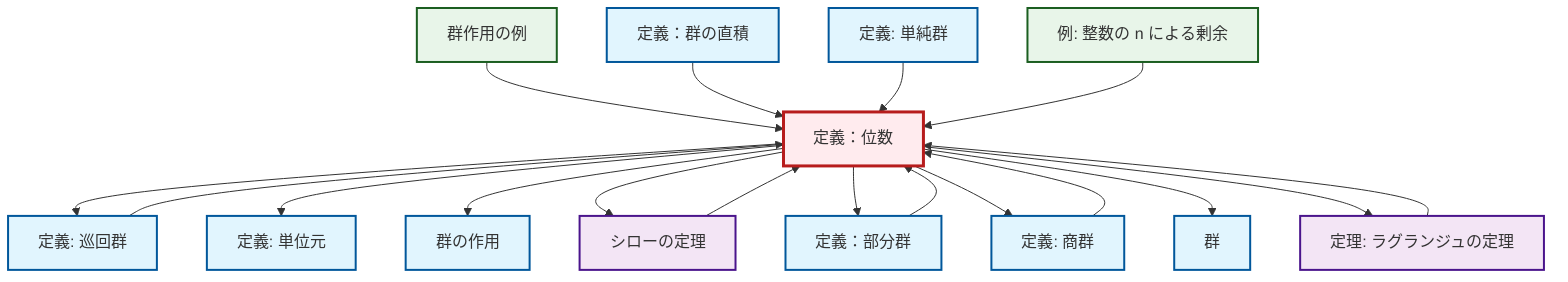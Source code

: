 graph TD
    classDef definition fill:#e1f5fe,stroke:#01579b,stroke-width:2px
    classDef theorem fill:#f3e5f5,stroke:#4a148c,stroke-width:2px
    classDef axiom fill:#fff3e0,stroke:#e65100,stroke-width:2px
    classDef example fill:#e8f5e9,stroke:#1b5e20,stroke-width:2px
    classDef current fill:#ffebee,stroke:#b71c1c,stroke-width:3px
    ex-group-action-examples["群作用の例"]:::example
    def-simple-group["定義: 単純群"]:::definition
    def-cyclic-group["定義: 巡回群"]:::definition
    thm-lagrange["定理: ラグランジュの定理"]:::theorem
    def-direct-product["定義：群の直積"]:::definition
    ex-quotient-integers-mod-n["例: 整数の n による剰余"]:::example
    def-group-action["群の作用"]:::definition
    def-identity-element["定義: 単位元"]:::definition
    def-subgroup["定義：部分群"]:::definition
    def-group["群"]:::definition
    thm-sylow["シローの定理"]:::theorem
    def-order["定義：位数"]:::definition
    def-quotient-group["定義: 商群"]:::definition
    def-order --> def-cyclic-group
    ex-group-action-examples --> def-order
    def-order --> def-identity-element
    thm-sylow --> def-order
    def-order --> def-group-action
    def-order --> thm-sylow
    def-order --> def-subgroup
    def-direct-product --> def-order
    def-simple-group --> def-order
    thm-lagrange --> def-order
    def-subgroup --> def-order
    ex-quotient-integers-mod-n --> def-order
    def-quotient-group --> def-order
    def-order --> def-quotient-group
    def-order --> def-group
    def-cyclic-group --> def-order
    def-order --> thm-lagrange
    class def-order current